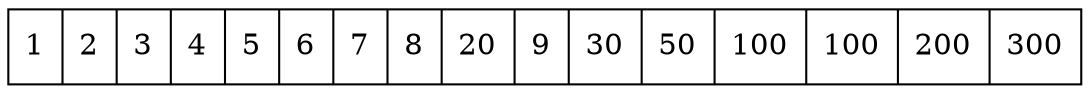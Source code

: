 digraph G{ node [shape = record ];
 rankdir=LR;X[label="{ 1|2|3|4|5|6|7|8|20|9|30|50|100|100|200|300}"]}
